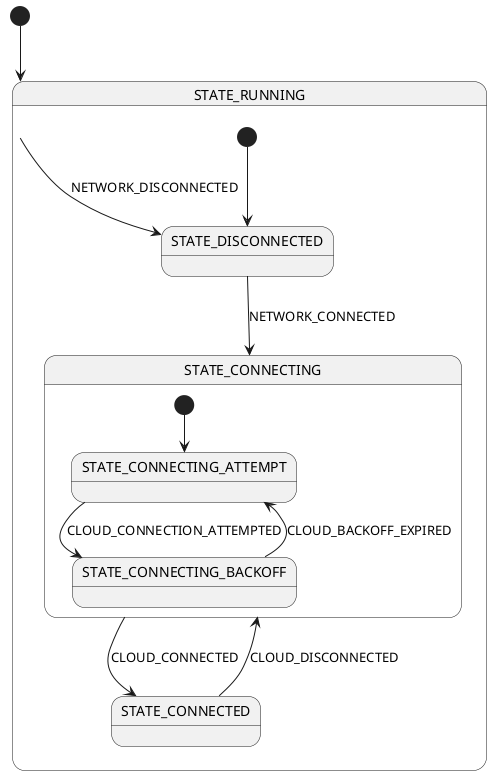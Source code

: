 @startuml
state STATE_RUNNING {
    [*] --> STATE_DISCONNECTED

    state STATE_DISCONNECTED
    state STATE_CONNECTING {
        [*] --> STATE_CONNECTING_ATTEMPT
        state STATE_CONNECTING_ATTEMPT
        state STATE_CONNECTING_BACKOFF

        STATE_CONNECTING_ATTEMPT --> STATE_CONNECTING_BACKOFF: CLOUD_CONNECTION_ATTEMPTED
        STATE_CONNECTING_BACKOFF --> STATE_CONNECTING_ATTEMPT: CLOUD_BACKOFF_EXPIRED
    }
    state STATE_CONNECTED

    STATE_DISCONNECTED --> STATE_CONNECTING: NETWORK_CONNECTED
    STATE_CONNECTING --> STATE_CONNECTED: CLOUD_CONNECTED
    STATE_CONNECTED --> STATE_CONNECTING: CLOUD_DISCONNECTED
}

[*] --> STATE_RUNNING
STATE_RUNNING --> STATE_DISCONNECTED: NETWORK_DISCONNECTED
@enduml